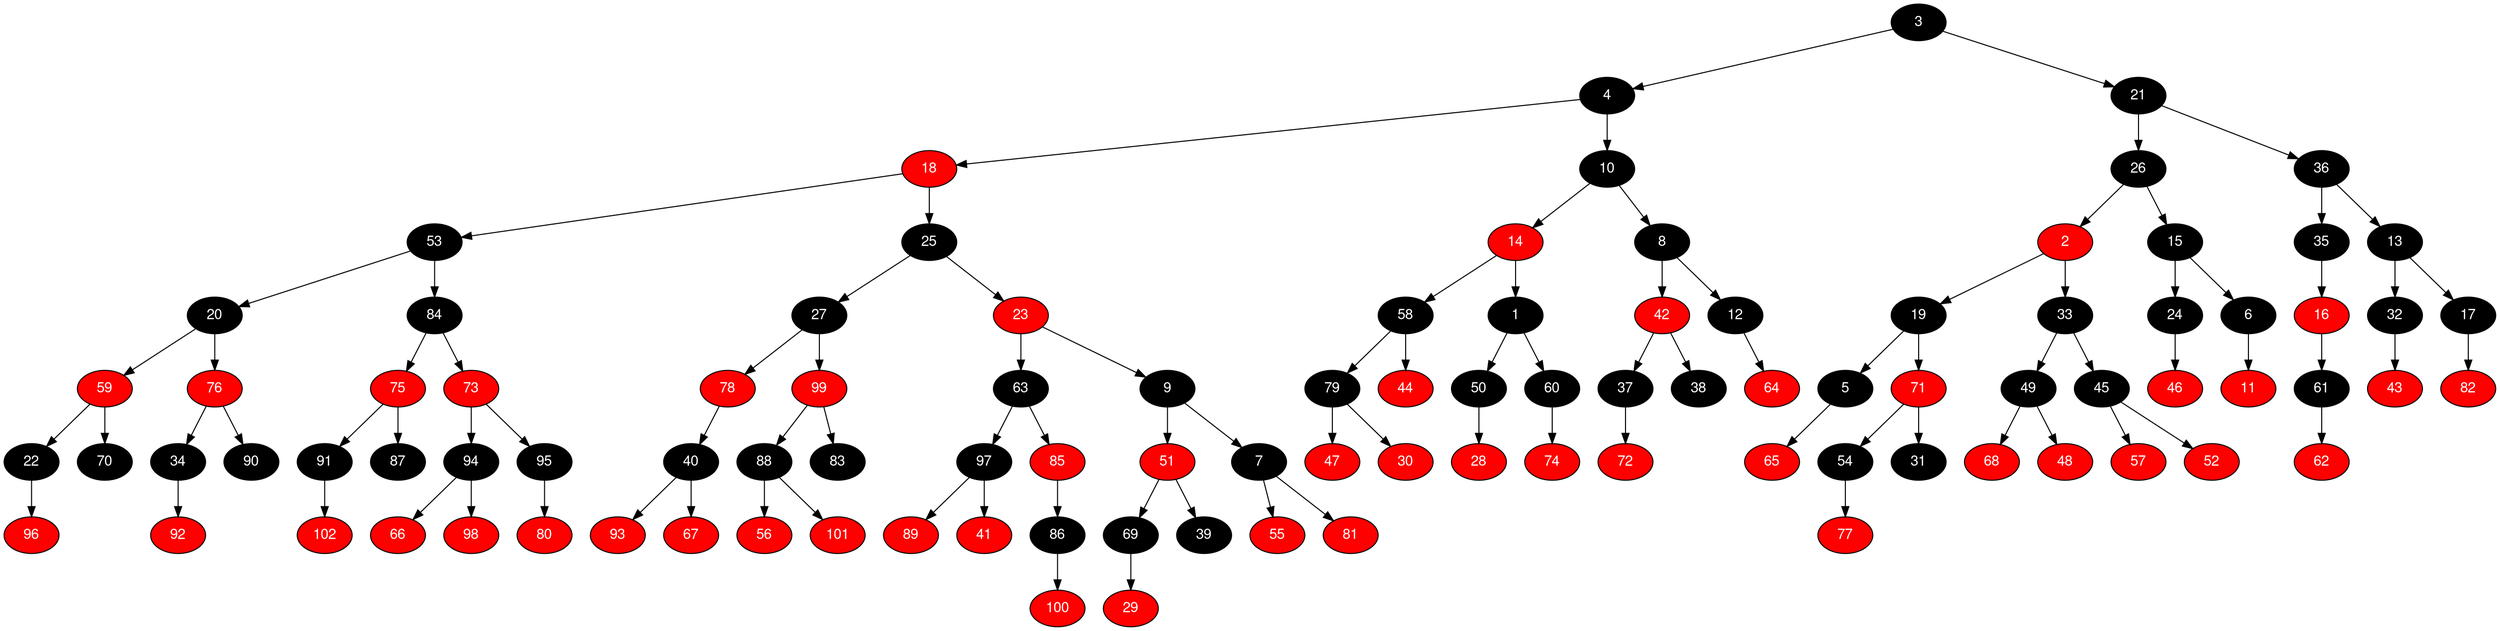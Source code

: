 digraph RB_Teste {
	node [fontname="Helvetica,Arial,sans-serif" style="filled"]
	edge [fontname="Helvetica,Arial,sans-serif" color="black"]

	{
		node [fillcolor=" black" fontcolor=" white"] 3 
		node [fillcolor=" black" fontcolor=" white"] 4 
		node [fillcolor=" red" fontcolor=" white"] 18 
		node [fillcolor=" black" fontcolor=" white"] 53 
		node [fillcolor=" black" fontcolor=" white"] 20 
		node [fillcolor=" red" fontcolor=" white"] 59 
		node [fillcolor=" black" fontcolor=" white"] 22 
		node [fillcolor=" red" fontcolor=" white"] 96 
		node [fillcolor=" black" fontcolor=" white"] 70 
		node [fillcolor=" red" fontcolor=" white"] 76 
		node [fillcolor=" black" fontcolor=" white"] 34 
		node [fillcolor=" red" fontcolor=" white"] 92 
		node [fillcolor=" black" fontcolor=" white"] 90 
		node [fillcolor=" black" fontcolor=" white"] 84 
		node [fillcolor=" red" fontcolor=" white"] 75 
		node [fillcolor=" black" fontcolor=" white"] 91 
		node [fillcolor=" red" fontcolor=" white"] 102 
		node [fillcolor=" black" fontcolor=" white"] 87 
		node [fillcolor=" red" fontcolor=" white"] 73 
		node [fillcolor=" black" fontcolor=" white"] 94 
		node [fillcolor=" red" fontcolor=" white"] 66 
		node [fillcolor=" red" fontcolor=" white"] 98 
		node [fillcolor=" black" fontcolor=" white"] 95 
		node [fillcolor=" red" fontcolor=" white"] 80 
		node [fillcolor=" black" fontcolor=" white"] 25 
		node [fillcolor=" black" fontcolor=" white"] 27 
		node [fillcolor=" red" fontcolor=" white"] 78 
		node [fillcolor=" black" fontcolor=" white"] 40 
		node [fillcolor=" red" fontcolor=" white"] 93 
		node [fillcolor=" red" fontcolor=" white"] 67 
		node [fillcolor=" red" fontcolor=" white"] 99 
		node [fillcolor=" black" fontcolor=" white"] 88 
		node [fillcolor=" red" fontcolor=" white"] 56 
		node [fillcolor=" red" fontcolor=" white"] 101 
		node [fillcolor=" black" fontcolor=" white"] 83 
		node [fillcolor=" red" fontcolor=" white"] 23 
		node [fillcolor=" black" fontcolor=" white"] 63 
		node [fillcolor=" black" fontcolor=" white"] 97 
		node [fillcolor=" red" fontcolor=" white"] 89 
		node [fillcolor=" red" fontcolor=" white"] 41 
		node [fillcolor=" red" fontcolor=" white"] 85 
		node [fillcolor=" black" fontcolor=" white"] 86 
		node [fillcolor=" red" fontcolor=" white"] 100 
		node [fillcolor=" black" fontcolor=" white"] 9 
		node [fillcolor=" red" fontcolor=" white"] 51 
		node [fillcolor=" black" fontcolor=" white"] 69 
		node [fillcolor=" red" fontcolor=" white"] 29 
		node [fillcolor=" black" fontcolor=" white"] 39 
		node [fillcolor=" black" fontcolor=" white"] 7 
		node [fillcolor=" red" fontcolor=" white"] 55 
		node [fillcolor=" red" fontcolor=" white"] 81 
		node [fillcolor=" black" fontcolor=" white"] 10 
		node [fillcolor=" red" fontcolor=" white"] 14 
		node [fillcolor=" black" fontcolor=" white"] 58 
		node [fillcolor=" black" fontcolor=" white"] 79 
		node [fillcolor=" red" fontcolor=" white"] 47 
		node [fillcolor=" red" fontcolor=" white"] 30 
		node [fillcolor=" red" fontcolor=" white"] 44 
		node [fillcolor=" black" fontcolor=" white"] 1 
		node [fillcolor=" black" fontcolor=" white"] 50 
		node [fillcolor=" red" fontcolor=" white"] 28 
		node [fillcolor=" black" fontcolor=" white"] 60 
		node [fillcolor=" red" fontcolor=" white"] 74 
		node [fillcolor=" black" fontcolor=" white"] 8 
		node [fillcolor=" red" fontcolor=" white"] 42 
		node [fillcolor=" black" fontcolor=" white"] 37 
		node [fillcolor=" red" fontcolor=" white"] 72 
		node [fillcolor=" black" fontcolor=" white"] 38 
		node [fillcolor=" black" fontcolor=" white"] 12 
		node [fillcolor=" red" fontcolor=" white"] 64 
		node [fillcolor=" black" fontcolor=" white"] 21 
		node [fillcolor=" black" fontcolor=" white"] 26 
		node [fillcolor=" red" fontcolor=" white"] 2 
		node [fillcolor=" black" fontcolor=" white"] 19 
		node [fillcolor=" black" fontcolor=" white"] 5 
		node [fillcolor=" red" fontcolor=" white"] 65 
		node [fillcolor=" red" fontcolor=" white"] 71 
		node [fillcolor=" black" fontcolor=" white"] 54 
		node [fillcolor=" red" fontcolor=" white"] 77 
		node [fillcolor=" black" fontcolor=" white"] 31 
		node [fillcolor=" black" fontcolor=" white"] 33 
		node [fillcolor=" black" fontcolor=" white"] 49 
		node [fillcolor=" red" fontcolor=" white"] 68 
		node [fillcolor=" red" fontcolor=" white"] 48 
		node [fillcolor=" black" fontcolor=" white"] 45 
		node [fillcolor=" red" fontcolor=" white"] 57 
		node [fillcolor=" red" fontcolor=" white"] 52 
		node [fillcolor=" black" fontcolor=" white"] 15 
		node [fillcolor=" black" fontcolor=" white"] 24 
		node [fillcolor=" red" fontcolor=" white"] 46 
		node [fillcolor=" black" fontcolor=" white"] 6 
		node [fillcolor=" red" fontcolor=" white"] 11 
		node [fillcolor=" black" fontcolor=" white"] 36 
		node [fillcolor=" black" fontcolor=" white"] 35 
		node [fillcolor=" red" fontcolor=" white"] 16 
		node [fillcolor=" black" fontcolor=" white"] 61 
		node [fillcolor=" red" fontcolor=" white"] 62 
		node [fillcolor=" black" fontcolor=" white"] 13 
		node [fillcolor=" black" fontcolor=" white"] 32 
		node [fillcolor=" red" fontcolor=" white"] 43 
		node [fillcolor=" black" fontcolor=" white"] 17 
		node [fillcolor=" red" fontcolor=" white"] 82 
	}

	3 -> 4 
	3 -> 21 
	4 -> 18 
	4 -> 10 
	18 -> 53 
	18 -> 25 
	53 -> 20 
	53 -> 84 
	20 -> 59 
	20 -> 76 
	59 -> 22 
	59 -> 70 
	22 -> 96 
	76 -> 34 
	76 -> 90 
	34 -> 92 
	84 -> 75 
	84 -> 73 
	75 -> 91 
	75 -> 87 
	91 -> 102 
	73 -> 94 
	73 -> 95 
	94 -> 66 
	94 -> 98 
	95 -> 80 
	25 -> 27 
	25 -> 23 
	27 -> 78 
	27 -> 99 
	78 -> 40 
	40 -> 93 
	40 -> 67 
	99 -> 88 
	99 -> 83 
	88 -> 56 
	88 -> 101 
	23 -> 63 
	23 -> 9 
	63 -> 97 
	63 -> 85 
	97 -> 89 
	97 -> 41 
	85 -> 86 
	86 -> 100 
	9 -> 51 
	9 -> 7 
	51 -> 69 
	51 -> 39 
	69 -> 29 
	7 -> 55 
	7 -> 81 
	10 -> 14 
	10 -> 8 
	14 -> 58 
	14 -> 1 
	58 -> 79 
	58 -> 44 
	79 -> 47 
	79 -> 30 
	1 -> 50 
	1 -> 60 
	50 -> 28 
	60 -> 74 
	8 -> 42 
	8 -> 12 
	42 -> 37 
	42 -> 38 
	37 -> 72 
	12 -> 64 
	21 -> 26 
	21 -> 36 
	26 -> 2 
	26 -> 15 
	2 -> 19 
	2 -> 33 
	19 -> 5 
	19 -> 71 
	5 -> 65 
	71 -> 54 
	71 -> 31 
	54 -> 77 
	33 -> 49 
	33 -> 45 
	49 -> 68 
	49 -> 48 
	45 -> 57 
	45 -> 52 
	15 -> 24 
	15 -> 6 
	24 -> 46 
	6 -> 11 
	36 -> 35 
	36 -> 13 
	35 -> 16 
	16 -> 61 
	61 -> 62 
	13 -> 32 
	13 -> 17 
	32 -> 43 
	17 -> 82 
}
